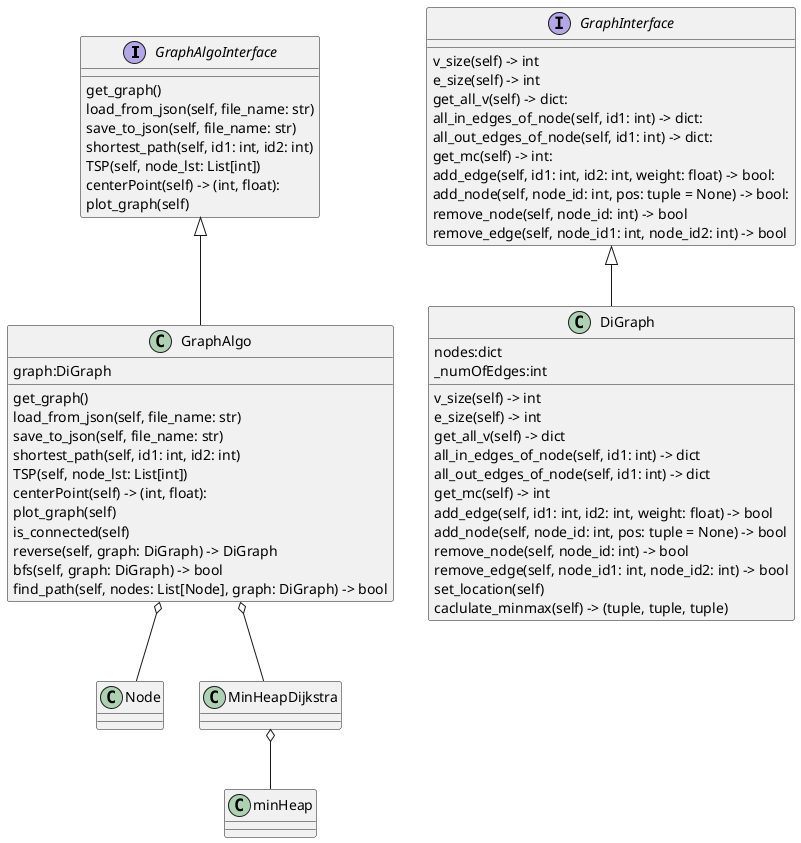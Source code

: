 @startuml
'https://plantuml.com/class-diagram


interface GraphAlgoInterface
interface GraphInterface

GraphAlgoInterface <|-- GraphAlgo
GraphInterface <|-- DiGraph
GraphAlgo o-- Node
GraphAlgo o-- MinHeapDijkstra
MinHeapDijkstra o-- minHeap


interface GraphAlgoInterface{
get_graph()
load_from_json(self, file_name: str)
save_to_json(self, file_name: str)
shortest_path(self, id1: int, id2: int)
TSP(self, node_lst: List[int])
centerPoint(self) -> (int, float):
plot_graph(self)
}
interface GraphInterface{
v_size(self) -> int
e_size(self) -> int
get_all_v(self) -> dict:
all_in_edges_of_node(self, id1: int) -> dict:
all_out_edges_of_node(self, id1: int) -> dict:
get_mc(self) -> int:
add_edge(self, id1: int, id2: int, weight: float) -> bool:
add_node(self, node_id: int, pos: tuple = None) -> bool:
remove_node(self, node_id: int) -> bool
remove_edge(self, node_id1: int, node_id2: int) -> bool
}

class GraphAlgo {
get_graph()
load_from_json(self, file_name: str)
save_to_json(self, file_name: str)
shortest_path(self, id1: int, id2: int)
TSP(self, node_lst: List[int])
centerPoint(self) -> (int, float):
plot_graph(self)
is_connected(self)
reverse(self, graph: DiGraph) -> DiGraph
bfs(self, graph: DiGraph) -> bool
find_path(self, nodes: List[Node], graph: DiGraph) -> bool
graph:DiGraph
}

class DiGraph {
v_size(self) -> int
e_size(self) -> int
get_all_v(self) -> dict
all_in_edges_of_node(self, id1: int) -> dict
all_out_edges_of_node(self, id1: int) -> dict
get_mc(self) -> int
add_edge(self, id1: int, id2: int, weight: float) -> bool
add_node(self, node_id: int, pos: tuple = None) -> bool
remove_node(self, node_id: int) -> bool
remove_edge(self, node_id1: int, node_id2: int) -> bool
set_location(self)
caclulate_minmax(self) -> (tuple, tuple, tuple)
nodes:dict
_numOfEdges:int

}


@enduml